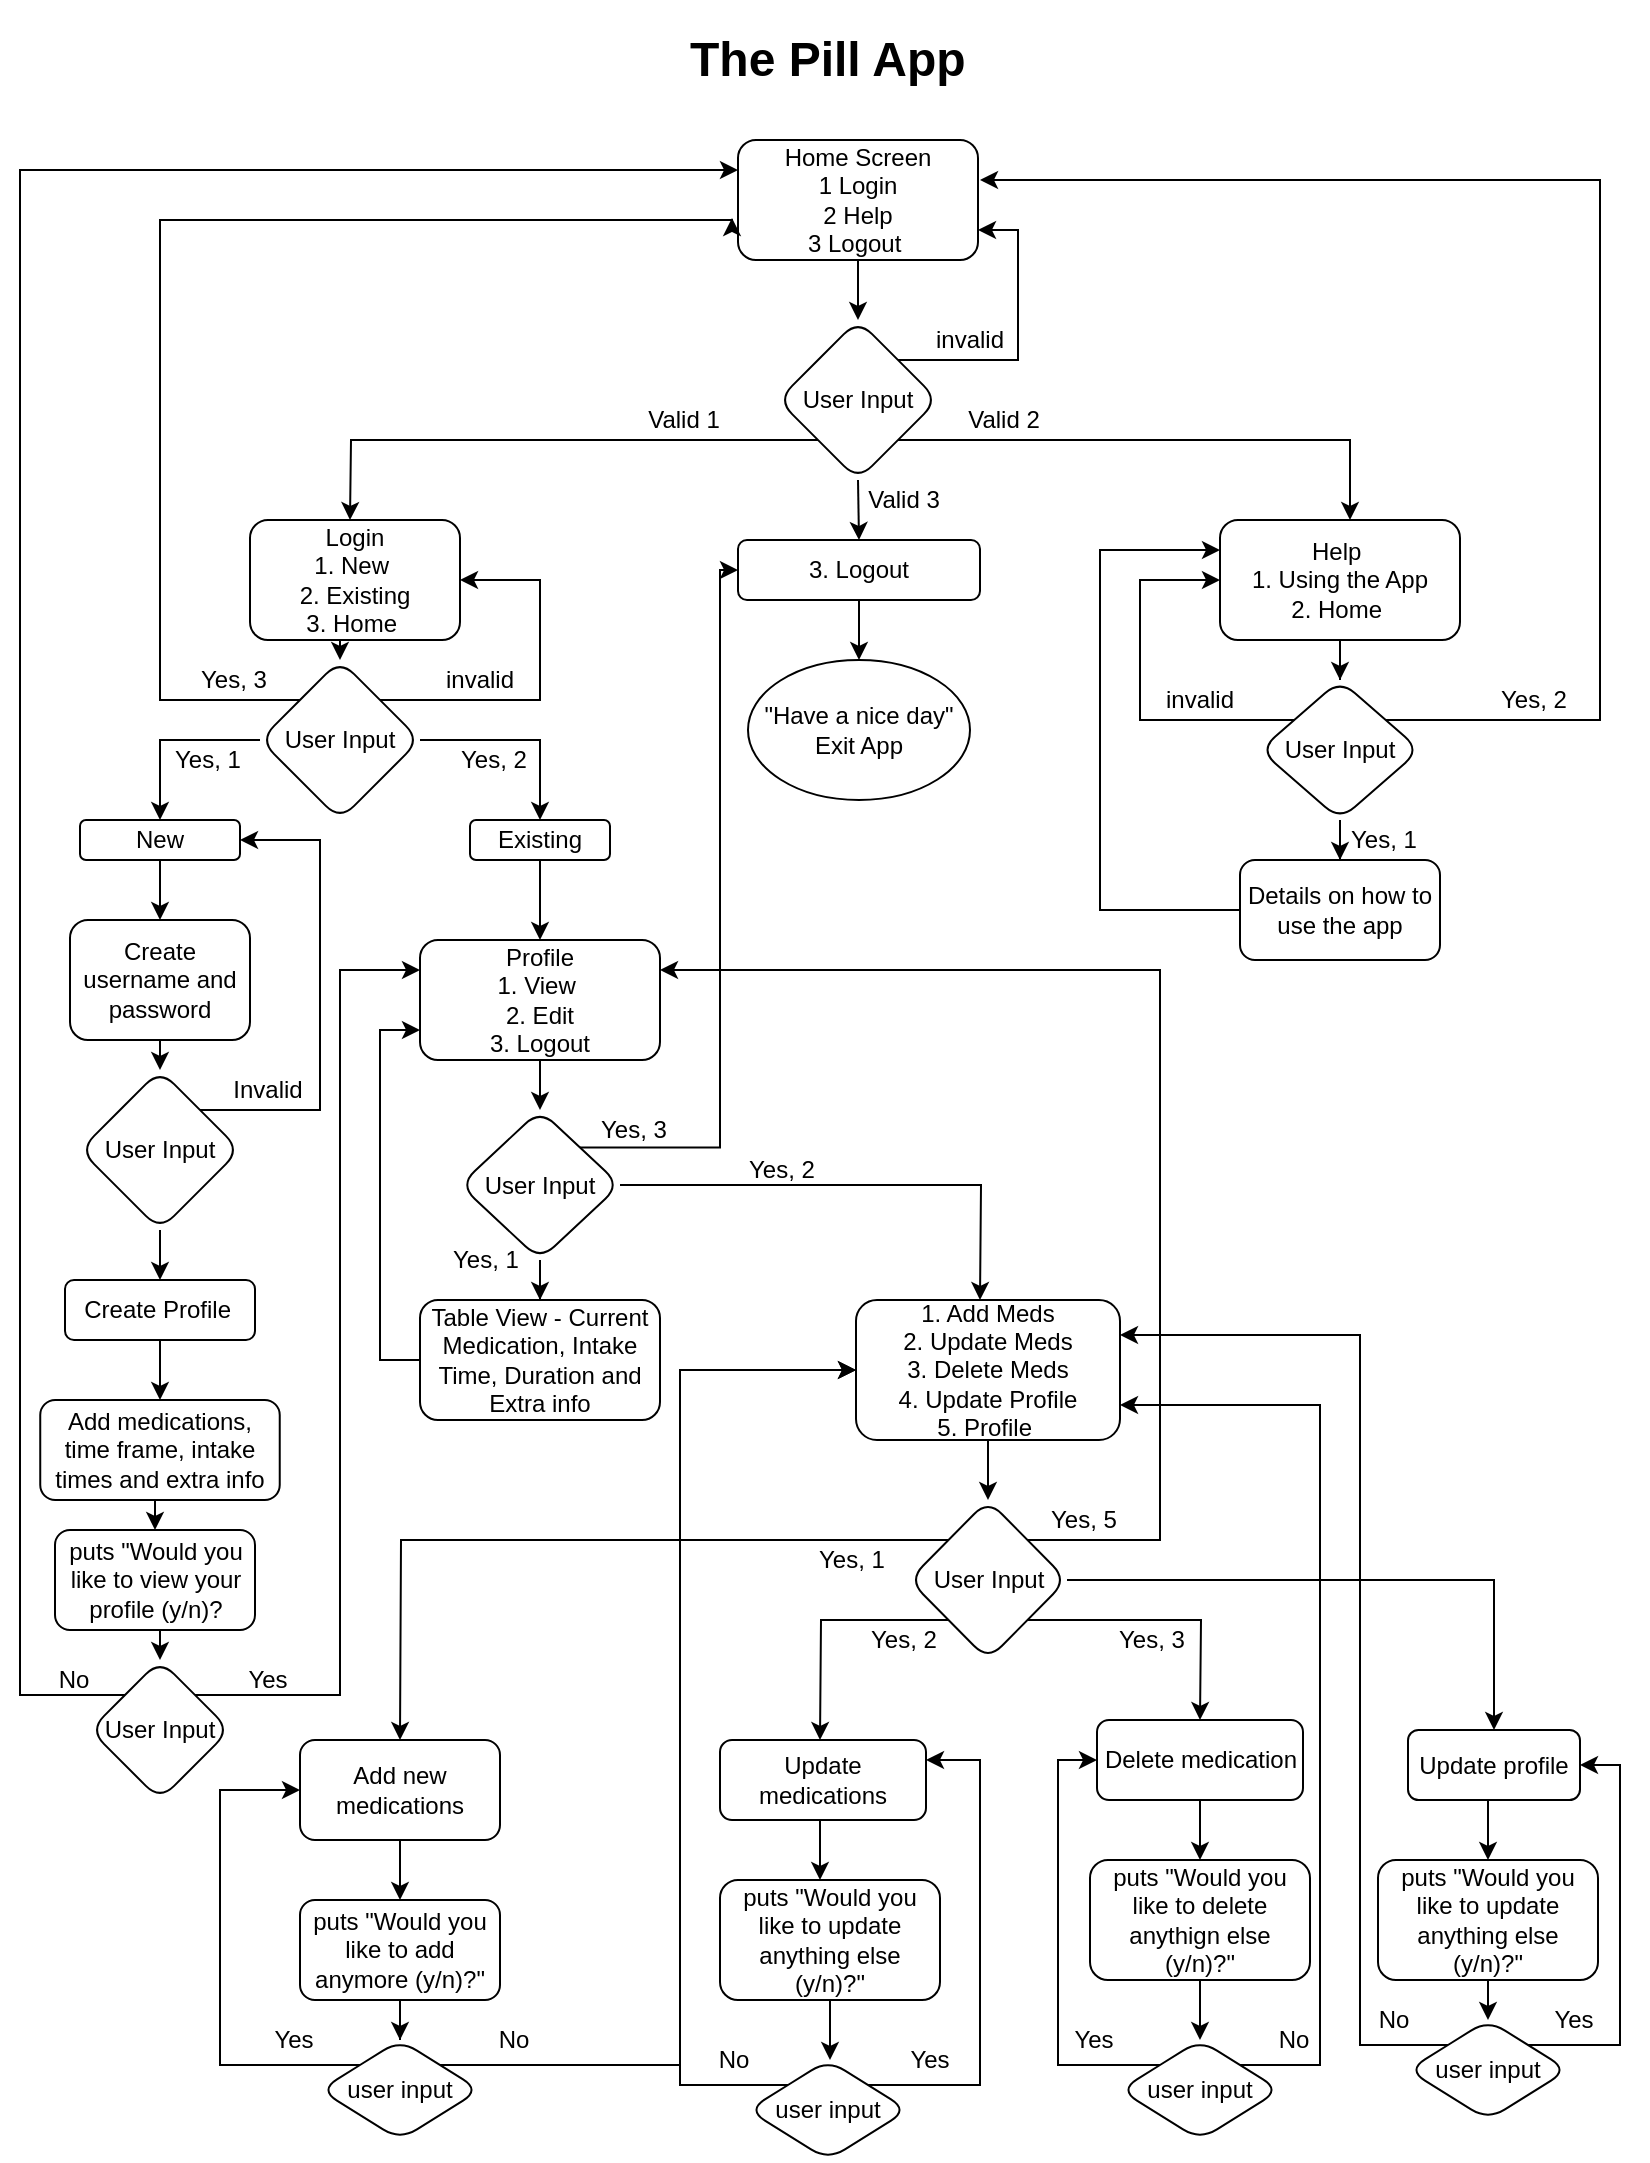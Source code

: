 <mxfile version="13.7.3" type="device"><diagram id="3UBp3jXfQ4DBU2VIvOJG" name="Page-1"><mxGraphModel dx="1638" dy="722" grid="1" gridSize="10" guides="1" tooltips="1" connect="1" arrows="1" fold="1" page="1" pageScale="1" pageWidth="827" pageHeight="1169" math="0" shadow="0"><root><mxCell id="0"/><mxCell id="1" parent="0"/><mxCell id="NX4qajqCGOzEG_aZGmRu-1" value="&lt;h1&gt;The Pill App&lt;/h1&gt;&lt;p&gt;&lt;br&gt;&lt;/p&gt;" style="text;html=1;strokeColor=none;fillColor=none;spacing=5;spacingTop=-20;whiteSpace=wrap;overflow=hidden;rounded=0;" vertex="1" parent="1"><mxGeometry x="340" y="20" width="190" height="40" as="geometry"/></mxCell><mxCell id="NX4qajqCGOzEG_aZGmRu-6" value="" style="edgeStyle=orthogonalEdgeStyle;rounded=0;orthogonalLoop=1;jettySize=auto;html=1;" edge="1" parent="1" source="NX4qajqCGOzEG_aZGmRu-2" target="NX4qajqCGOzEG_aZGmRu-5"><mxGeometry relative="1" as="geometry"/></mxCell><mxCell id="NX4qajqCGOzEG_aZGmRu-2" value="Home Screen&lt;br&gt;1 Login&lt;br&gt;2 Help&lt;br&gt;3 Logout&amp;nbsp;" style="rounded=1;whiteSpace=wrap;html=1;" vertex="1" parent="1"><mxGeometry x="369" y="80" width="120" height="60" as="geometry"/></mxCell><mxCell id="NX4qajqCGOzEG_aZGmRu-16" style="edgeStyle=orthogonalEdgeStyle;rounded=0;orthogonalLoop=1;jettySize=auto;html=1;exitX=1;exitY=0;exitDx=0;exitDy=0;entryX=1;entryY=0.75;entryDx=0;entryDy=0;" edge="1" parent="1" source="NX4qajqCGOzEG_aZGmRu-5" target="NX4qajqCGOzEG_aZGmRu-2"><mxGeometry relative="1" as="geometry"><mxPoint x="515" y="120" as="targetPoint"/><Array as="points"><mxPoint x="509" y="190"/><mxPoint x="509" y="125"/></Array></mxGeometry></mxCell><mxCell id="NX4qajqCGOzEG_aZGmRu-17" style="edgeStyle=orthogonalEdgeStyle;rounded=0;orthogonalLoop=1;jettySize=auto;html=1;exitX=1;exitY=1;exitDx=0;exitDy=0;" edge="1" parent="1" source="NX4qajqCGOzEG_aZGmRu-5"><mxGeometry relative="1" as="geometry"><mxPoint x="675" y="270" as="targetPoint"/><Array as="points"><mxPoint x="675" y="230"/></Array></mxGeometry></mxCell><mxCell id="NX4qajqCGOzEG_aZGmRu-18" style="edgeStyle=orthogonalEdgeStyle;rounded=0;orthogonalLoop=1;jettySize=auto;html=1;exitX=0;exitY=1;exitDx=0;exitDy=0;" edge="1" parent="1" source="NX4qajqCGOzEG_aZGmRu-5"><mxGeometry relative="1" as="geometry"><mxPoint x="175" y="270" as="targetPoint"/></mxGeometry></mxCell><mxCell id="NX4qajqCGOzEG_aZGmRu-59" style="edgeStyle=orthogonalEdgeStyle;rounded=0;orthogonalLoop=1;jettySize=auto;html=1;exitX=0.5;exitY=1;exitDx=0;exitDy=0;entryX=0.5;entryY=0;entryDx=0;entryDy=0;" edge="1" parent="1" source="NX4qajqCGOzEG_aZGmRu-5" target="NX4qajqCGOzEG_aZGmRu-19"><mxGeometry relative="1" as="geometry"/></mxCell><mxCell id="NX4qajqCGOzEG_aZGmRu-5" value="User Input" style="rhombus;whiteSpace=wrap;html=1;rounded=1;" vertex="1" parent="1"><mxGeometry x="389" y="170" width="80" height="80" as="geometry"/></mxCell><mxCell id="NX4qajqCGOzEG_aZGmRu-8" value="invalid" style="text;html=1;strokeColor=none;fillColor=none;align=center;verticalAlign=middle;whiteSpace=wrap;rounded=0;" vertex="1" parent="1"><mxGeometry x="465" y="170" width="40" height="20" as="geometry"/></mxCell><mxCell id="NX4qajqCGOzEG_aZGmRu-49" value="" style="edgeStyle=orthogonalEdgeStyle;rounded=0;orthogonalLoop=1;jettySize=auto;html=1;" edge="1" parent="1" source="NX4qajqCGOzEG_aZGmRu-11" target="NX4qajqCGOzEG_aZGmRu-48"><mxGeometry relative="1" as="geometry"/></mxCell><mxCell id="NX4qajqCGOzEG_aZGmRu-11" value="Help&amp;nbsp;&lt;br&gt;1. Using the App&lt;br&gt;2. Home&amp;nbsp;" style="whiteSpace=wrap;html=1;rounded=1;" vertex="1" parent="1"><mxGeometry x="610" y="270" width="120" height="60" as="geometry"/></mxCell><mxCell id="NX4qajqCGOzEG_aZGmRu-71" value="" style="edgeStyle=orthogonalEdgeStyle;rounded=0;orthogonalLoop=1;jettySize=auto;html=1;" edge="1" parent="1" source="NX4qajqCGOzEG_aZGmRu-19" target="NX4qajqCGOzEG_aZGmRu-70"><mxGeometry relative="1" as="geometry"/></mxCell><mxCell id="NX4qajqCGOzEG_aZGmRu-19" value="3. Logout" style="whiteSpace=wrap;html=1;rounded=1;" vertex="1" parent="1"><mxGeometry x="369" y="280" width="121" height="30" as="geometry"/></mxCell><mxCell id="NX4qajqCGOzEG_aZGmRu-107" style="edgeStyle=orthogonalEdgeStyle;rounded=0;orthogonalLoop=1;jettySize=auto;html=1;exitX=0.5;exitY=0;exitDx=0;exitDy=0;entryX=0.5;entryY=0;entryDx=0;entryDy=0;" edge="1" parent="1" source="NX4qajqCGOzEG_aZGmRu-30" target="NX4qajqCGOzEG_aZGmRu-30"><mxGeometry relative="1" as="geometry"/></mxCell><mxCell id="NX4qajqCGOzEG_aZGmRu-108" style="edgeStyle=orthogonalEdgeStyle;rounded=0;orthogonalLoop=1;jettySize=auto;html=1;exitX=0.5;exitY=1;exitDx=0;exitDy=0;entryX=0.5;entryY=0;entryDx=0;entryDy=0;" edge="1" parent="1" source="NX4qajqCGOzEG_aZGmRu-20" target="NX4qajqCGOzEG_aZGmRu-30"><mxGeometry relative="1" as="geometry"/></mxCell><mxCell id="NX4qajqCGOzEG_aZGmRu-20" value="&lt;font style=&quot;font-size: 12px ; line-height: 60%&quot;&gt;Login&lt;br&gt;1. New&amp;nbsp;&lt;br&gt;2. Existing&lt;br&gt;3. Home&amp;nbsp;&lt;br&gt;&lt;/font&gt;" style="whiteSpace=wrap;html=1;rounded=1;" vertex="1" parent="1"><mxGeometry x="125" y="270" width="105" height="60" as="geometry"/></mxCell><mxCell id="NX4qajqCGOzEG_aZGmRu-21" value="Valid 1" style="text;html=1;strokeColor=none;fillColor=none;align=center;verticalAlign=middle;whiteSpace=wrap;rounded=0;" vertex="1" parent="1"><mxGeometry x="305" y="210" width="74" height="20" as="geometry"/></mxCell><mxCell id="NX4qajqCGOzEG_aZGmRu-24" value="Valid 3" style="text;html=1;strokeColor=none;fillColor=none;align=center;verticalAlign=middle;whiteSpace=wrap;rounded=0;" vertex="1" parent="1"><mxGeometry x="415" y="250" width="74" height="20" as="geometry"/></mxCell><mxCell id="NX4qajqCGOzEG_aZGmRu-25" value="Valid 2" style="text;html=1;strokeColor=none;fillColor=none;align=center;verticalAlign=middle;whiteSpace=wrap;rounded=0;" vertex="1" parent="1"><mxGeometry x="465" y="210" width="74" height="20" as="geometry"/></mxCell><mxCell id="NX4qajqCGOzEG_aZGmRu-52" style="edgeStyle=orthogonalEdgeStyle;rounded=0;orthogonalLoop=1;jettySize=auto;html=1;exitX=0;exitY=0.5;exitDx=0;exitDy=0;entryX=0.5;entryY=0;entryDx=0;entryDy=0;" edge="1" parent="1" source="NX4qajqCGOzEG_aZGmRu-30"><mxGeometry relative="1" as="geometry"><mxPoint x="80" y="420" as="targetPoint"/><Array as="points"><mxPoint x="80" y="380"/></Array></mxGeometry></mxCell><mxCell id="NX4qajqCGOzEG_aZGmRu-53" style="edgeStyle=orthogonalEdgeStyle;rounded=0;orthogonalLoop=1;jettySize=auto;html=1;exitX=1;exitY=0.5;exitDx=0;exitDy=0;" edge="1" parent="1" source="NX4qajqCGOzEG_aZGmRu-30"><mxGeometry relative="1" as="geometry"><mxPoint x="270" y="420" as="targetPoint"/><Array as="points"><mxPoint x="270" y="380"/><mxPoint x="270" y="420"/></Array></mxGeometry></mxCell><mxCell id="NX4qajqCGOzEG_aZGmRu-56" style="edgeStyle=orthogonalEdgeStyle;rounded=0;orthogonalLoop=1;jettySize=auto;html=1;exitX=1;exitY=0;exitDx=0;exitDy=0;entryX=1;entryY=0.5;entryDx=0;entryDy=0;" edge="1" parent="1" source="NX4qajqCGOzEG_aZGmRu-30" target="NX4qajqCGOzEG_aZGmRu-20"><mxGeometry relative="1" as="geometry"><mxPoint x="270" y="280" as="targetPoint"/><Array as="points"><mxPoint x="270" y="360"/><mxPoint x="270" y="300"/></Array></mxGeometry></mxCell><mxCell id="NX4qajqCGOzEG_aZGmRu-57" style="edgeStyle=orthogonalEdgeStyle;rounded=0;orthogonalLoop=1;jettySize=auto;html=1;exitX=0;exitY=0;exitDx=0;exitDy=0;entryX=-0.025;entryY=0.65;entryDx=0;entryDy=0;entryPerimeter=0;" edge="1" parent="1" source="NX4qajqCGOzEG_aZGmRu-30" target="NX4qajqCGOzEG_aZGmRu-2"><mxGeometry relative="1" as="geometry"><mxPoint x="360" y="120" as="targetPoint"/><Array as="points"><mxPoint x="80" y="360"/><mxPoint x="80" y="120"/></Array></mxGeometry></mxCell><mxCell id="NX4qajqCGOzEG_aZGmRu-30" value="User Input" style="rhombus;whiteSpace=wrap;html=1;rounded=1;" vertex="1" parent="1"><mxGeometry x="130" y="340" width="80" height="80" as="geometry"/></mxCell><mxCell id="NX4qajqCGOzEG_aZGmRu-33" value="invalid" style="text;html=1;strokeColor=none;fillColor=none;align=center;verticalAlign=middle;whiteSpace=wrap;rounded=0;" vertex="1" parent="1"><mxGeometry x="220" y="340" width="40" height="20" as="geometry"/></mxCell><mxCell id="NX4qajqCGOzEG_aZGmRu-73" value="" style="edgeStyle=orthogonalEdgeStyle;rounded=0;orthogonalLoop=1;jettySize=auto;html=1;" edge="1" parent="1" source="NX4qajqCGOzEG_aZGmRu-37"><mxGeometry relative="1" as="geometry"><mxPoint x="80" y="470" as="targetPoint"/></mxGeometry></mxCell><mxCell id="NX4qajqCGOzEG_aZGmRu-37" value="New" style="whiteSpace=wrap;html=1;rounded=1;" vertex="1" parent="1"><mxGeometry x="40" y="420" width="80" height="20" as="geometry"/></mxCell><mxCell id="NX4qajqCGOzEG_aZGmRu-44" value="Yes, 1" style="text;html=1;strokeColor=none;fillColor=none;align=center;verticalAlign=middle;whiteSpace=wrap;rounded=0;" vertex="1" parent="1"><mxGeometry x="67" y="380" width="74" height="20" as="geometry"/></mxCell><mxCell id="NX4qajqCGOzEG_aZGmRu-45" value="Yes, 2" style="text;html=1;strokeColor=none;fillColor=none;align=center;verticalAlign=middle;whiteSpace=wrap;rounded=0;" vertex="1" parent="1"><mxGeometry x="210" y="380" width="74" height="20" as="geometry"/></mxCell><mxCell id="NX4qajqCGOzEG_aZGmRu-60" style="edgeStyle=orthogonalEdgeStyle;rounded=0;orthogonalLoop=1;jettySize=auto;html=1;exitX=0;exitY=0;exitDx=0;exitDy=0;entryX=0;entryY=0.5;entryDx=0;entryDy=0;" edge="1" parent="1" source="NX4qajqCGOzEG_aZGmRu-48" target="NX4qajqCGOzEG_aZGmRu-11"><mxGeometry relative="1" as="geometry"><mxPoint x="560" y="300" as="targetPoint"/><Array as="points"><mxPoint x="570" y="370"/><mxPoint x="570" y="300"/></Array></mxGeometry></mxCell><mxCell id="NX4qajqCGOzEG_aZGmRu-61" style="edgeStyle=orthogonalEdgeStyle;rounded=0;orthogonalLoop=1;jettySize=auto;html=1;exitX=1;exitY=0;exitDx=0;exitDy=0;" edge="1" parent="1" source="NX4qajqCGOzEG_aZGmRu-48"><mxGeometry relative="1" as="geometry"><mxPoint x="490" y="100" as="targetPoint"/><Array as="points"><mxPoint x="800" y="370"/><mxPoint x="800" y="100"/></Array></mxGeometry></mxCell><mxCell id="NX4qajqCGOzEG_aZGmRu-213" style="edgeStyle=orthogonalEdgeStyle;rounded=0;orthogonalLoop=1;jettySize=auto;html=1;exitX=0.5;exitY=1;exitDx=0;exitDy=0;" edge="1" parent="1" source="NX4qajqCGOzEG_aZGmRu-48" target="NX4qajqCGOzEG_aZGmRu-65"><mxGeometry relative="1" as="geometry"/></mxCell><mxCell id="NX4qajqCGOzEG_aZGmRu-48" value="User Input" style="rhombus;whiteSpace=wrap;html=1;rounded=1;" vertex="1" parent="1"><mxGeometry x="630" y="350" width="80" height="70" as="geometry"/></mxCell><mxCell id="NX4qajqCGOzEG_aZGmRu-51" value="invalid" style="text;html=1;strokeColor=none;fillColor=none;align=center;verticalAlign=middle;whiteSpace=wrap;rounded=0;" vertex="1" parent="1"><mxGeometry x="580" y="350" width="40" height="20" as="geometry"/></mxCell><mxCell id="NX4qajqCGOzEG_aZGmRu-99" style="edgeStyle=orthogonalEdgeStyle;rounded=0;orthogonalLoop=1;jettySize=auto;html=1;exitX=0.5;exitY=1;exitDx=0;exitDy=0;entryX=0.5;entryY=0;entryDx=0;entryDy=0;" edge="1" parent="1" source="NX4qajqCGOzEG_aZGmRu-55" target="NX4qajqCGOzEG_aZGmRu-84"><mxGeometry relative="1" as="geometry"/></mxCell><mxCell id="NX4qajqCGOzEG_aZGmRu-55" value="Existing" style="whiteSpace=wrap;html=1;rounded=1;" vertex="1" parent="1"><mxGeometry x="235" y="420" width="70" height="20" as="geometry"/></mxCell><mxCell id="NX4qajqCGOzEG_aZGmRu-58" value="Yes, 3" style="text;html=1;strokeColor=none;fillColor=none;align=center;verticalAlign=middle;whiteSpace=wrap;rounded=0;" vertex="1" parent="1"><mxGeometry x="80" y="340" width="74" height="20" as="geometry"/></mxCell><mxCell id="NX4qajqCGOzEG_aZGmRu-62" value="Yes, 2" style="text;html=1;strokeColor=none;fillColor=none;align=center;verticalAlign=middle;whiteSpace=wrap;rounded=0;" vertex="1" parent="1"><mxGeometry x="730" y="350" width="74" height="20" as="geometry"/></mxCell><mxCell id="NX4qajqCGOzEG_aZGmRu-216" style="edgeStyle=orthogonalEdgeStyle;rounded=0;orthogonalLoop=1;jettySize=auto;html=1;exitX=0;exitY=0.5;exitDx=0;exitDy=0;entryX=0;entryY=0.25;entryDx=0;entryDy=0;" edge="1" parent="1" source="NX4qajqCGOzEG_aZGmRu-65" target="NX4qajqCGOzEG_aZGmRu-11"><mxGeometry relative="1" as="geometry"><Array as="points"><mxPoint x="550" y="465"/><mxPoint x="550" y="285"/></Array></mxGeometry></mxCell><mxCell id="NX4qajqCGOzEG_aZGmRu-65" value="Details on how to use the app" style="whiteSpace=wrap;html=1;rounded=1;" vertex="1" parent="1"><mxGeometry x="620" y="440" width="100" height="50" as="geometry"/></mxCell><mxCell id="NX4qajqCGOzEG_aZGmRu-69" value="Yes, 1" style="text;html=1;strokeColor=none;fillColor=none;align=center;verticalAlign=middle;whiteSpace=wrap;rounded=0;" vertex="1" parent="1"><mxGeometry x="655" y="420" width="74" height="20" as="geometry"/></mxCell><mxCell id="NX4qajqCGOzEG_aZGmRu-70" value="&quot;Have a nice day&quot; Exit App" style="ellipse;whiteSpace=wrap;html=1;rounded=1;" vertex="1" parent="1"><mxGeometry x="374" y="340" width="111" height="70" as="geometry"/></mxCell><mxCell id="NX4qajqCGOzEG_aZGmRu-177" style="edgeStyle=orthogonalEdgeStyle;rounded=0;orthogonalLoop=1;jettySize=auto;html=1;exitX=0.5;exitY=1;exitDx=0;exitDy=0;" edge="1" parent="1" source="NX4qajqCGOzEG_aZGmRu-74"><mxGeometry relative="1" as="geometry"><mxPoint x="80" y="710" as="targetPoint"/></mxGeometry></mxCell><mxCell id="NX4qajqCGOzEG_aZGmRu-74" value="Create Profile&amp;nbsp;" style="whiteSpace=wrap;html=1;rounded=1;" vertex="1" parent="1"><mxGeometry x="32.5" y="650" width="95" height="30" as="geometry"/></mxCell><mxCell id="NX4qajqCGOzEG_aZGmRu-81" value="Invalid" style="text;html=1;strokeColor=none;fillColor=none;align=center;verticalAlign=middle;whiteSpace=wrap;rounded=0;" vertex="1" parent="1"><mxGeometry x="114" y="545" width="40" height="20" as="geometry"/></mxCell><mxCell id="NX4qajqCGOzEG_aZGmRu-111" value="" style="edgeStyle=orthogonalEdgeStyle;rounded=0;orthogonalLoop=1;jettySize=auto;html=1;" edge="1" parent="1" source="NX4qajqCGOzEG_aZGmRu-84" target="NX4qajqCGOzEG_aZGmRu-110"><mxGeometry relative="1" as="geometry"/></mxCell><mxCell id="NX4qajqCGOzEG_aZGmRu-84" value="Profile&lt;br&gt;1. View&amp;nbsp;&lt;br&gt;2. Edit&lt;br&gt;3. Logout" style="whiteSpace=wrap;html=1;rounded=1;" vertex="1" parent="1"><mxGeometry x="210" y="480" width="120" height="60" as="geometry"/></mxCell><mxCell id="NX4qajqCGOzEG_aZGmRu-95" style="edgeStyle=orthogonalEdgeStyle;rounded=0;orthogonalLoop=1;jettySize=auto;html=1;exitX=0.5;exitY=1;exitDx=0;exitDy=0;entryX=0.5;entryY=0;entryDx=0;entryDy=0;" edge="1" parent="1" source="NX4qajqCGOzEG_aZGmRu-92" target="NX4qajqCGOzEG_aZGmRu-93"><mxGeometry relative="1" as="geometry"/></mxCell><mxCell id="NX4qajqCGOzEG_aZGmRu-92" value="Create username and password" style="whiteSpace=wrap;html=1;rounded=1;" vertex="1" parent="1"><mxGeometry x="35" y="470" width="90" height="60" as="geometry"/></mxCell><mxCell id="NX4qajqCGOzEG_aZGmRu-96" style="edgeStyle=orthogonalEdgeStyle;rounded=0;orthogonalLoop=1;jettySize=auto;html=1;exitX=1;exitY=0;exitDx=0;exitDy=0;entryX=1;entryY=0.5;entryDx=0;entryDy=0;" edge="1" parent="1" source="NX4qajqCGOzEG_aZGmRu-93" target="NX4qajqCGOzEG_aZGmRu-37"><mxGeometry relative="1" as="geometry"><mxPoint x="160" y="430" as="targetPoint"/><Array as="points"><mxPoint x="160" y="565"/><mxPoint x="160" y="430"/></Array></mxGeometry></mxCell><mxCell id="NX4qajqCGOzEG_aZGmRu-97" style="edgeStyle=orthogonalEdgeStyle;rounded=0;orthogonalLoop=1;jettySize=auto;html=1;exitX=0.5;exitY=1;exitDx=0;exitDy=0;entryX=0.5;entryY=0;entryDx=0;entryDy=0;" edge="1" parent="1" source="NX4qajqCGOzEG_aZGmRu-93" target="NX4qajqCGOzEG_aZGmRu-74"><mxGeometry relative="1" as="geometry"/></mxCell><mxCell id="NX4qajqCGOzEG_aZGmRu-93" value="User Input" style="rhombus;whiteSpace=wrap;html=1;rounded=1;" vertex="1" parent="1"><mxGeometry x="40" y="545" width="80" height="80" as="geometry"/></mxCell><mxCell id="NX4qajqCGOzEG_aZGmRu-106" value="Yes, 3" style="text;html=1;strokeColor=none;fillColor=none;align=center;verticalAlign=middle;whiteSpace=wrap;rounded=0;" vertex="1" parent="1"><mxGeometry x="280" y="565" width="74" height="20" as="geometry"/></mxCell><mxCell id="NX4qajqCGOzEG_aZGmRu-112" style="edgeStyle=orthogonalEdgeStyle;rounded=0;orthogonalLoop=1;jettySize=auto;html=1;exitX=1;exitY=0;exitDx=0;exitDy=0;entryX=0;entryY=0.5;entryDx=0;entryDy=0;" edge="1" parent="1" source="NX4qajqCGOzEG_aZGmRu-110" target="NX4qajqCGOzEG_aZGmRu-19"><mxGeometry relative="1" as="geometry"><mxPoint x="350" y="290" as="targetPoint"/><Array as="points"><mxPoint x="360" y="584"/><mxPoint x="360" y="295"/></Array></mxGeometry></mxCell><mxCell id="NX4qajqCGOzEG_aZGmRu-120" value="" style="edgeStyle=orthogonalEdgeStyle;rounded=0;orthogonalLoop=1;jettySize=auto;html=1;" edge="1" parent="1" source="NX4qajqCGOzEG_aZGmRu-110" target="NX4qajqCGOzEG_aZGmRu-119"><mxGeometry relative="1" as="geometry"/></mxCell><mxCell id="NX4qajqCGOzEG_aZGmRu-128" style="edgeStyle=orthogonalEdgeStyle;rounded=0;orthogonalLoop=1;jettySize=auto;html=1;exitX=1;exitY=0.5;exitDx=0;exitDy=0;" edge="1" parent="1" source="NX4qajqCGOzEG_aZGmRu-110"><mxGeometry relative="1" as="geometry"><mxPoint x="490" y="660" as="targetPoint"/></mxGeometry></mxCell><mxCell id="NX4qajqCGOzEG_aZGmRu-110" value="User Input" style="rhombus;whiteSpace=wrap;html=1;rounded=1;" vertex="1" parent="1"><mxGeometry x="230" y="565" width="80" height="75" as="geometry"/></mxCell><mxCell id="NX4qajqCGOzEG_aZGmRu-135" style="edgeStyle=orthogonalEdgeStyle;rounded=0;orthogonalLoop=1;jettySize=auto;html=1;exitX=0;exitY=0.5;exitDx=0;exitDy=0;entryX=0;entryY=0.75;entryDx=0;entryDy=0;" edge="1" parent="1" source="NX4qajqCGOzEG_aZGmRu-119" target="NX4qajqCGOzEG_aZGmRu-84"><mxGeometry relative="1" as="geometry"/></mxCell><mxCell id="NX4qajqCGOzEG_aZGmRu-119" value="Table View - Current Medication, Intake Time, Duration and Extra info" style="whiteSpace=wrap;html=1;rounded=1;" vertex="1" parent="1"><mxGeometry x="210" y="660" width="120" height="60" as="geometry"/></mxCell><mxCell id="NX4qajqCGOzEG_aZGmRu-180" style="edgeStyle=orthogonalEdgeStyle;rounded=0;orthogonalLoop=1;jettySize=auto;html=1;exitX=0.5;exitY=1;exitDx=0;exitDy=0;entryX=0.5;entryY=0;entryDx=0;entryDy=0;" edge="1" parent="1" source="NX4qajqCGOzEG_aZGmRu-121" target="NX4qajqCGOzEG_aZGmRu-179"><mxGeometry relative="1" as="geometry"/></mxCell><mxCell id="NX4qajqCGOzEG_aZGmRu-121" value="Add medications, time frame, intake times and extra info" style="whiteSpace=wrap;html=1;rounded=1;" vertex="1" parent="1"><mxGeometry x="20.12" y="710" width="119.75" height="50" as="geometry"/></mxCell><mxCell id="NX4qajqCGOzEG_aZGmRu-126" value="Yes, 1" style="text;html=1;strokeColor=none;fillColor=none;align=center;verticalAlign=middle;whiteSpace=wrap;rounded=0;" vertex="1" parent="1"><mxGeometry x="206" y="630" width="74" height="20" as="geometry"/></mxCell><mxCell id="NX4qajqCGOzEG_aZGmRu-129" value="Yes, 2" style="text;html=1;strokeColor=none;fillColor=none;align=center;verticalAlign=middle;whiteSpace=wrap;rounded=0;" vertex="1" parent="1"><mxGeometry x="354" y="585" width="74" height="20" as="geometry"/></mxCell><mxCell id="NX4qajqCGOzEG_aZGmRu-138" style="edgeStyle=orthogonalEdgeStyle;rounded=0;orthogonalLoop=1;jettySize=auto;html=1;exitX=0.5;exitY=1;exitDx=0;exitDy=0;" edge="1" parent="1" source="NX4qajqCGOzEG_aZGmRu-130"><mxGeometry relative="1" as="geometry"><mxPoint x="494" y="760" as="targetPoint"/></mxGeometry></mxCell><mxCell id="NX4qajqCGOzEG_aZGmRu-130" value="1. Add Meds&lt;br&gt;2. Update Meds&lt;br&gt;3. Delete Meds&lt;br&gt;4. Update Profile&lt;br&gt;5. Profile&amp;nbsp;" style="whiteSpace=wrap;html=1;rounded=1;" vertex="1" parent="1"><mxGeometry x="428" y="660" width="132" height="70" as="geometry"/></mxCell><mxCell id="NX4qajqCGOzEG_aZGmRu-132" value="Yes, 5" style="text;html=1;strokeColor=none;fillColor=none;align=center;verticalAlign=middle;whiteSpace=wrap;rounded=0;" vertex="1" parent="1"><mxGeometry x="505" y="760" width="74" height="20" as="geometry"/></mxCell><mxCell id="NX4qajqCGOzEG_aZGmRu-140" style="edgeStyle=orthogonalEdgeStyle;rounded=0;orthogonalLoop=1;jettySize=auto;html=1;exitX=1;exitY=0;exitDx=0;exitDy=0;entryX=1;entryY=0.25;entryDx=0;entryDy=0;" edge="1" parent="1" source="NX4qajqCGOzEG_aZGmRu-139" target="NX4qajqCGOzEG_aZGmRu-84"><mxGeometry relative="1" as="geometry"><Array as="points"><mxPoint x="580" y="780"/><mxPoint x="580" y="495"/></Array></mxGeometry></mxCell><mxCell id="NX4qajqCGOzEG_aZGmRu-142" style="edgeStyle=orthogonalEdgeStyle;rounded=0;orthogonalLoop=1;jettySize=auto;html=1;exitX=0;exitY=0;exitDx=0;exitDy=0;" edge="1" parent="1" source="NX4qajqCGOzEG_aZGmRu-139"><mxGeometry relative="1" as="geometry"><mxPoint x="200" y="880" as="targetPoint"/></mxGeometry></mxCell><mxCell id="NX4qajqCGOzEG_aZGmRu-165" style="edgeStyle=orthogonalEdgeStyle;rounded=0;orthogonalLoop=1;jettySize=auto;html=1;exitX=0;exitY=1;exitDx=0;exitDy=0;" edge="1" parent="1" source="NX4qajqCGOzEG_aZGmRu-139"><mxGeometry relative="1" as="geometry"><mxPoint x="410" y="880" as="targetPoint"/></mxGeometry></mxCell><mxCell id="NX4qajqCGOzEG_aZGmRu-186" style="edgeStyle=orthogonalEdgeStyle;rounded=0;orthogonalLoop=1;jettySize=auto;html=1;exitX=1;exitY=1;exitDx=0;exitDy=0;" edge="1" parent="1" source="NX4qajqCGOzEG_aZGmRu-139"><mxGeometry relative="1" as="geometry"><mxPoint x="600" y="870" as="targetPoint"/></mxGeometry></mxCell><mxCell id="NX4qajqCGOzEG_aZGmRu-207" style="edgeStyle=orthogonalEdgeStyle;rounded=0;orthogonalLoop=1;jettySize=auto;html=1;exitX=1;exitY=0.5;exitDx=0;exitDy=0;entryX=0.5;entryY=0;entryDx=0;entryDy=0;" edge="1" parent="1" source="NX4qajqCGOzEG_aZGmRu-139" target="NX4qajqCGOzEG_aZGmRu-199"><mxGeometry relative="1" as="geometry"/></mxCell><mxCell id="NX4qajqCGOzEG_aZGmRu-139" value="User Input" style="rhombus;whiteSpace=wrap;html=1;rounded=1;" vertex="1" parent="1"><mxGeometry x="454.5" y="760" width="79" height="80" as="geometry"/></mxCell><mxCell id="NX4qajqCGOzEG_aZGmRu-151" value="" style="edgeStyle=orthogonalEdgeStyle;rounded=0;orthogonalLoop=1;jettySize=auto;html=1;" edge="1" parent="1" source="NX4qajqCGOzEG_aZGmRu-143" target="NX4qajqCGOzEG_aZGmRu-150"><mxGeometry relative="1" as="geometry"/></mxCell><mxCell id="NX4qajqCGOzEG_aZGmRu-143" value="Add new medications" style="whiteSpace=wrap;html=1;rounded=1;" vertex="1" parent="1"><mxGeometry x="150" y="880" width="100" height="50" as="geometry"/></mxCell><mxCell id="NX4qajqCGOzEG_aZGmRu-144" value="Yes, 1" style="text;html=1;strokeColor=none;fillColor=none;align=center;verticalAlign=middle;whiteSpace=wrap;rounded=0;" vertex="1" parent="1"><mxGeometry x="389" y="780" width="74" height="20" as="geometry"/></mxCell><mxCell id="NX4qajqCGOzEG_aZGmRu-153" value="" style="edgeStyle=orthogonalEdgeStyle;rounded=0;orthogonalLoop=1;jettySize=auto;html=1;" edge="1" parent="1" source="NX4qajqCGOzEG_aZGmRu-150" target="NX4qajqCGOzEG_aZGmRu-152"><mxGeometry relative="1" as="geometry"/></mxCell><mxCell id="NX4qajqCGOzEG_aZGmRu-150" value="puts &quot;Would you like to add anymore (y/n)?&quot;" style="whiteSpace=wrap;html=1;rounded=1;" vertex="1" parent="1"><mxGeometry x="150" y="960" width="100" height="50" as="geometry"/></mxCell><mxCell id="NX4qajqCGOzEG_aZGmRu-155" style="edgeStyle=orthogonalEdgeStyle;rounded=0;orthogonalLoop=1;jettySize=auto;html=1;exitX=0;exitY=0;exitDx=0;exitDy=0;entryX=0;entryY=0.5;entryDx=0;entryDy=0;" edge="1" parent="1" source="NX4qajqCGOzEG_aZGmRu-152" target="NX4qajqCGOzEG_aZGmRu-143"><mxGeometry relative="1" as="geometry"><Array as="points"><mxPoint x="110" y="1043"/><mxPoint x="110" y="905"/></Array></mxGeometry></mxCell><mxCell id="NX4qajqCGOzEG_aZGmRu-158" style="edgeStyle=orthogonalEdgeStyle;rounded=0;orthogonalLoop=1;jettySize=auto;html=1;exitX=1;exitY=0;exitDx=0;exitDy=0;entryX=0;entryY=0.5;entryDx=0;entryDy=0;" edge="1" parent="1" source="NX4qajqCGOzEG_aZGmRu-152" target="NX4qajqCGOzEG_aZGmRu-130"><mxGeometry relative="1" as="geometry"><Array as="points"><mxPoint x="340" y="1043"/><mxPoint x="340" y="695"/></Array></mxGeometry></mxCell><mxCell id="NX4qajqCGOzEG_aZGmRu-152" value="user input" style="rhombus;whiteSpace=wrap;html=1;rounded=1;" vertex="1" parent="1"><mxGeometry x="160" y="1030" width="80" height="50" as="geometry"/></mxCell><mxCell id="NX4qajqCGOzEG_aZGmRu-156" value="Yes" style="text;html=1;strokeColor=none;fillColor=none;align=center;verticalAlign=middle;whiteSpace=wrap;rounded=0;" vertex="1" parent="1"><mxGeometry x="110" y="1020" width="74" height="20" as="geometry"/></mxCell><mxCell id="NX4qajqCGOzEG_aZGmRu-159" value="No" style="text;html=1;strokeColor=none;fillColor=none;align=center;verticalAlign=middle;whiteSpace=wrap;rounded=0;" vertex="1" parent="1"><mxGeometry x="220" y="1020" width="74" height="20" as="geometry"/></mxCell><mxCell id="NX4qajqCGOzEG_aZGmRu-162" value="Yes, 2" style="text;html=1;strokeColor=none;fillColor=none;align=center;verticalAlign=middle;whiteSpace=wrap;rounded=0;" vertex="1" parent="1"><mxGeometry x="415" y="820" width="74" height="20" as="geometry"/></mxCell><mxCell id="NX4qajqCGOzEG_aZGmRu-167" style="edgeStyle=orthogonalEdgeStyle;rounded=0;orthogonalLoop=1;jettySize=auto;html=1;exitX=0.5;exitY=1;exitDx=0;exitDy=0;" edge="1" parent="1" source="NX4qajqCGOzEG_aZGmRu-164"><mxGeometry relative="1" as="geometry"><mxPoint x="410" y="950" as="targetPoint"/></mxGeometry></mxCell><mxCell id="NX4qajqCGOzEG_aZGmRu-164" value="Update medications" style="whiteSpace=wrap;html=1;rounded=1;" vertex="1" parent="1"><mxGeometry x="360" y="880" width="103" height="40" as="geometry"/></mxCell><mxCell id="NX4qajqCGOzEG_aZGmRu-169" style="edgeStyle=orthogonalEdgeStyle;rounded=0;orthogonalLoop=1;jettySize=auto;html=1;exitX=0.5;exitY=1;exitDx=0;exitDy=0;" edge="1" parent="1" source="NX4qajqCGOzEG_aZGmRu-168"><mxGeometry relative="1" as="geometry"><mxPoint x="415" y="1040" as="targetPoint"/></mxGeometry></mxCell><mxCell id="NX4qajqCGOzEG_aZGmRu-168" value="puts &quot;Would you like to update anything else (y/n)?&quot;" style="whiteSpace=wrap;html=1;rounded=1;" vertex="1" parent="1"><mxGeometry x="360" y="950" width="110" height="60" as="geometry"/></mxCell><mxCell id="NX4qajqCGOzEG_aZGmRu-171" style="edgeStyle=orthogonalEdgeStyle;rounded=0;orthogonalLoop=1;jettySize=auto;html=1;exitX=1;exitY=0;exitDx=0;exitDy=0;entryX=1;entryY=0.25;entryDx=0;entryDy=0;" edge="1" parent="1" source="NX4qajqCGOzEG_aZGmRu-170" target="NX4qajqCGOzEG_aZGmRu-164"><mxGeometry relative="1" as="geometry"><Array as="points"><mxPoint x="490" y="1053"/><mxPoint x="490" y="890"/></Array></mxGeometry></mxCell><mxCell id="NX4qajqCGOzEG_aZGmRu-175" style="edgeStyle=orthogonalEdgeStyle;rounded=0;orthogonalLoop=1;jettySize=auto;html=1;exitX=0;exitY=0;exitDx=0;exitDy=0;entryX=0;entryY=0.5;entryDx=0;entryDy=0;" edge="1" parent="1" source="NX4qajqCGOzEG_aZGmRu-170" target="NX4qajqCGOzEG_aZGmRu-130"><mxGeometry relative="1" as="geometry"><Array as="points"><mxPoint x="340" y="1053"/><mxPoint x="340" y="695"/></Array></mxGeometry></mxCell><mxCell id="NX4qajqCGOzEG_aZGmRu-170" value="user input" style="rhombus;whiteSpace=wrap;html=1;rounded=1;" vertex="1" parent="1"><mxGeometry x="374" y="1040" width="80" height="50" as="geometry"/></mxCell><mxCell id="NX4qajqCGOzEG_aZGmRu-172" value="Yes" style="text;html=1;strokeColor=none;fillColor=none;align=center;verticalAlign=middle;whiteSpace=wrap;rounded=0;" vertex="1" parent="1"><mxGeometry x="428" y="1030" width="74" height="20" as="geometry"/></mxCell><mxCell id="NX4qajqCGOzEG_aZGmRu-174" value="No" style="text;html=1;strokeColor=none;fillColor=none;align=center;verticalAlign=middle;whiteSpace=wrap;rounded=0;" vertex="1" parent="1"><mxGeometry y="840" width="74" height="20" as="geometry"/></mxCell><mxCell id="NX4qajqCGOzEG_aZGmRu-176" value="No" style="text;html=1;strokeColor=none;fillColor=none;align=center;verticalAlign=middle;whiteSpace=wrap;rounded=0;" vertex="1" parent="1"><mxGeometry x="330" y="1030" width="74" height="20" as="geometry"/></mxCell><mxCell id="NX4qajqCGOzEG_aZGmRu-182" style="edgeStyle=orthogonalEdgeStyle;rounded=0;orthogonalLoop=1;jettySize=auto;html=1;exitX=1;exitY=0;exitDx=0;exitDy=0;entryX=0;entryY=0.25;entryDx=0;entryDy=0;" edge="1" parent="1" source="NX4qajqCGOzEG_aZGmRu-178" target="NX4qajqCGOzEG_aZGmRu-84"><mxGeometry relative="1" as="geometry"><Array as="points"><mxPoint x="170" y="858"/><mxPoint x="170" y="495"/></Array></mxGeometry></mxCell><mxCell id="NX4qajqCGOzEG_aZGmRu-184" style="edgeStyle=orthogonalEdgeStyle;rounded=0;orthogonalLoop=1;jettySize=auto;html=1;exitX=0;exitY=0;exitDx=0;exitDy=0;entryX=0;entryY=0.25;entryDx=0;entryDy=0;" edge="1" parent="1" source="NX4qajqCGOzEG_aZGmRu-178" target="NX4qajqCGOzEG_aZGmRu-2"><mxGeometry relative="1" as="geometry"><Array as="points"><mxPoint x="10" y="858"/><mxPoint x="10" y="95"/></Array></mxGeometry></mxCell><mxCell id="NX4qajqCGOzEG_aZGmRu-178" value="User Input" style="rhombus;whiteSpace=wrap;html=1;rounded=1;" vertex="1" parent="1"><mxGeometry x="45" y="840" width="70" height="70" as="geometry"/></mxCell><mxCell id="NX4qajqCGOzEG_aZGmRu-181" style="edgeStyle=orthogonalEdgeStyle;rounded=0;orthogonalLoop=1;jettySize=auto;html=1;exitX=0.5;exitY=1;exitDx=0;exitDy=0;entryX=0.5;entryY=0;entryDx=0;entryDy=0;" edge="1" parent="1" source="NX4qajqCGOzEG_aZGmRu-179" target="NX4qajqCGOzEG_aZGmRu-178"><mxGeometry relative="1" as="geometry"/></mxCell><mxCell id="NX4qajqCGOzEG_aZGmRu-179" value="puts &quot;Would you like to view your profile (y/n)?" style="whiteSpace=wrap;html=1;rounded=1;" vertex="1" parent="1"><mxGeometry x="27.5" y="775" width="100" height="50" as="geometry"/></mxCell><mxCell id="NX4qajqCGOzEG_aZGmRu-183" value="Yes" style="text;html=1;strokeColor=none;fillColor=none;align=center;verticalAlign=middle;whiteSpace=wrap;rounded=0;" vertex="1" parent="1"><mxGeometry x="97" y="840" width="74" height="20" as="geometry"/></mxCell><mxCell id="NX4qajqCGOzEG_aZGmRu-189" style="edgeStyle=orthogonalEdgeStyle;rounded=0;orthogonalLoop=1;jettySize=auto;html=1;exitX=0.5;exitY=1;exitDx=0;exitDy=0;" edge="1" parent="1" source="NX4qajqCGOzEG_aZGmRu-187"><mxGeometry relative="1" as="geometry"><mxPoint x="600" y="940" as="targetPoint"/></mxGeometry></mxCell><mxCell id="NX4qajqCGOzEG_aZGmRu-187" value="Delete medication" style="whiteSpace=wrap;html=1;rounded=1;" vertex="1" parent="1"><mxGeometry x="548.5" y="870" width="103" height="40" as="geometry"/></mxCell><mxCell id="NX4qajqCGOzEG_aZGmRu-188" value="Yes, 3" style="text;html=1;strokeColor=none;fillColor=none;align=center;verticalAlign=middle;whiteSpace=wrap;rounded=0;" vertex="1" parent="1"><mxGeometry x="539" y="820" width="74" height="20" as="geometry"/></mxCell><mxCell id="NX4qajqCGOzEG_aZGmRu-191" style="edgeStyle=orthogonalEdgeStyle;rounded=0;orthogonalLoop=1;jettySize=auto;html=1;exitX=0.5;exitY=1;exitDx=0;exitDy=0;" edge="1" parent="1" source="NX4qajqCGOzEG_aZGmRu-190"><mxGeometry relative="1" as="geometry"><mxPoint x="600" y="1030" as="targetPoint"/></mxGeometry></mxCell><mxCell id="NX4qajqCGOzEG_aZGmRu-190" value="puts &quot;Would you like to delete anythign else (y/n)?&quot;" style="whiteSpace=wrap;html=1;rounded=1;" vertex="1" parent="1"><mxGeometry x="545" y="940" width="110" height="60" as="geometry"/></mxCell><mxCell id="NX4qajqCGOzEG_aZGmRu-193" style="edgeStyle=orthogonalEdgeStyle;rounded=0;orthogonalLoop=1;jettySize=auto;html=1;exitX=0;exitY=0;exitDx=0;exitDy=0;entryX=0;entryY=0.5;entryDx=0;entryDy=0;" edge="1" parent="1" source="NX4qajqCGOzEG_aZGmRu-192" target="NX4qajqCGOzEG_aZGmRu-187"><mxGeometry relative="1" as="geometry"><Array as="points"><mxPoint x="529" y="1043"/><mxPoint x="529" y="890"/></Array></mxGeometry></mxCell><mxCell id="NX4qajqCGOzEG_aZGmRu-197" style="edgeStyle=orthogonalEdgeStyle;rounded=0;orthogonalLoop=1;jettySize=auto;html=1;exitX=1;exitY=0;exitDx=0;exitDy=0;entryX=1;entryY=0.75;entryDx=0;entryDy=0;" edge="1" parent="1" source="NX4qajqCGOzEG_aZGmRu-192" target="NX4qajqCGOzEG_aZGmRu-130"><mxGeometry relative="1" as="geometry"><Array as="points"><mxPoint x="660" y="1043"/><mxPoint x="660" y="713"/></Array></mxGeometry></mxCell><mxCell id="NX4qajqCGOzEG_aZGmRu-192" value="user input" style="rhombus;whiteSpace=wrap;html=1;rounded=1;" vertex="1" parent="1"><mxGeometry x="560" y="1030" width="80" height="50" as="geometry"/></mxCell><mxCell id="NX4qajqCGOzEG_aZGmRu-194" value="Yes" style="text;html=1;strokeColor=none;fillColor=none;align=center;verticalAlign=middle;whiteSpace=wrap;rounded=0;" vertex="1" parent="1"><mxGeometry x="510" y="1020" width="74" height="20" as="geometry"/></mxCell><mxCell id="NX4qajqCGOzEG_aZGmRu-196" value="No" style="text;html=1;strokeColor=none;fillColor=none;align=center;verticalAlign=middle;whiteSpace=wrap;rounded=0;" vertex="1" parent="1"><mxGeometry x="610" y="1020" width="74" height="20" as="geometry"/></mxCell><mxCell id="NX4qajqCGOzEG_aZGmRu-208" style="edgeStyle=orthogonalEdgeStyle;rounded=0;orthogonalLoop=1;jettySize=auto;html=1;exitX=0.5;exitY=1;exitDx=0;exitDy=0;entryX=0.5;entryY=0;entryDx=0;entryDy=0;" edge="1" parent="1" source="NX4qajqCGOzEG_aZGmRu-199" target="NX4qajqCGOzEG_aZGmRu-201"><mxGeometry relative="1" as="geometry"/></mxCell><mxCell id="NX4qajqCGOzEG_aZGmRu-199" value="Update profile" style="whiteSpace=wrap;html=1;rounded=1;" vertex="1" parent="1"><mxGeometry x="704" y="875" width="86" height="35" as="geometry"/></mxCell><mxCell id="NX4qajqCGOzEG_aZGmRu-209" style="edgeStyle=orthogonalEdgeStyle;rounded=0;orthogonalLoop=1;jettySize=auto;html=1;exitX=0.5;exitY=1;exitDx=0;exitDy=0;entryX=0.5;entryY=0;entryDx=0;entryDy=0;" edge="1" parent="1" source="NX4qajqCGOzEG_aZGmRu-201" target="NX4qajqCGOzEG_aZGmRu-203"><mxGeometry relative="1" as="geometry"/></mxCell><mxCell id="NX4qajqCGOzEG_aZGmRu-201" value="puts &quot;Would you like to update anything else (y/n)?&quot;" style="whiteSpace=wrap;html=1;rounded=1;" vertex="1" parent="1"><mxGeometry x="689" y="940" width="110" height="60" as="geometry"/></mxCell><mxCell id="NX4qajqCGOzEG_aZGmRu-206" style="edgeStyle=orthogonalEdgeStyle;rounded=0;orthogonalLoop=1;jettySize=auto;html=1;exitX=1;exitY=0;exitDx=0;exitDy=0;entryX=1;entryY=0.5;entryDx=0;entryDy=0;" edge="1" parent="1" source="NX4qajqCGOzEG_aZGmRu-203" target="NX4qajqCGOzEG_aZGmRu-199"><mxGeometry relative="1" as="geometry"><Array as="points"><mxPoint x="810" y="1033"/><mxPoint x="810" y="893"/></Array></mxGeometry></mxCell><mxCell id="NX4qajqCGOzEG_aZGmRu-211" style="edgeStyle=orthogonalEdgeStyle;rounded=0;orthogonalLoop=1;jettySize=auto;html=1;exitX=0;exitY=0;exitDx=0;exitDy=0;entryX=1;entryY=0.25;entryDx=0;entryDy=0;" edge="1" parent="1" source="NX4qajqCGOzEG_aZGmRu-203" target="NX4qajqCGOzEG_aZGmRu-130"><mxGeometry relative="1" as="geometry"><Array as="points"><mxPoint x="680" y="1033"/><mxPoint x="680" y="678"/></Array></mxGeometry></mxCell><mxCell id="NX4qajqCGOzEG_aZGmRu-203" value="user input" style="rhombus;whiteSpace=wrap;html=1;rounded=1;" vertex="1" parent="1"><mxGeometry x="704" y="1020" width="80" height="50" as="geometry"/></mxCell><mxCell id="NX4qajqCGOzEG_aZGmRu-210" value="Yes" style="text;html=1;strokeColor=none;fillColor=none;align=center;verticalAlign=middle;whiteSpace=wrap;rounded=0;" vertex="1" parent="1"><mxGeometry x="750" y="1010" width="74" height="20" as="geometry"/></mxCell><mxCell id="NX4qajqCGOzEG_aZGmRu-212" value="No" style="text;html=1;strokeColor=none;fillColor=none;align=center;verticalAlign=middle;whiteSpace=wrap;rounded=0;" vertex="1" parent="1"><mxGeometry x="660" y="1010" width="74" height="20" as="geometry"/></mxCell></root></mxGraphModel></diagram></mxfile>